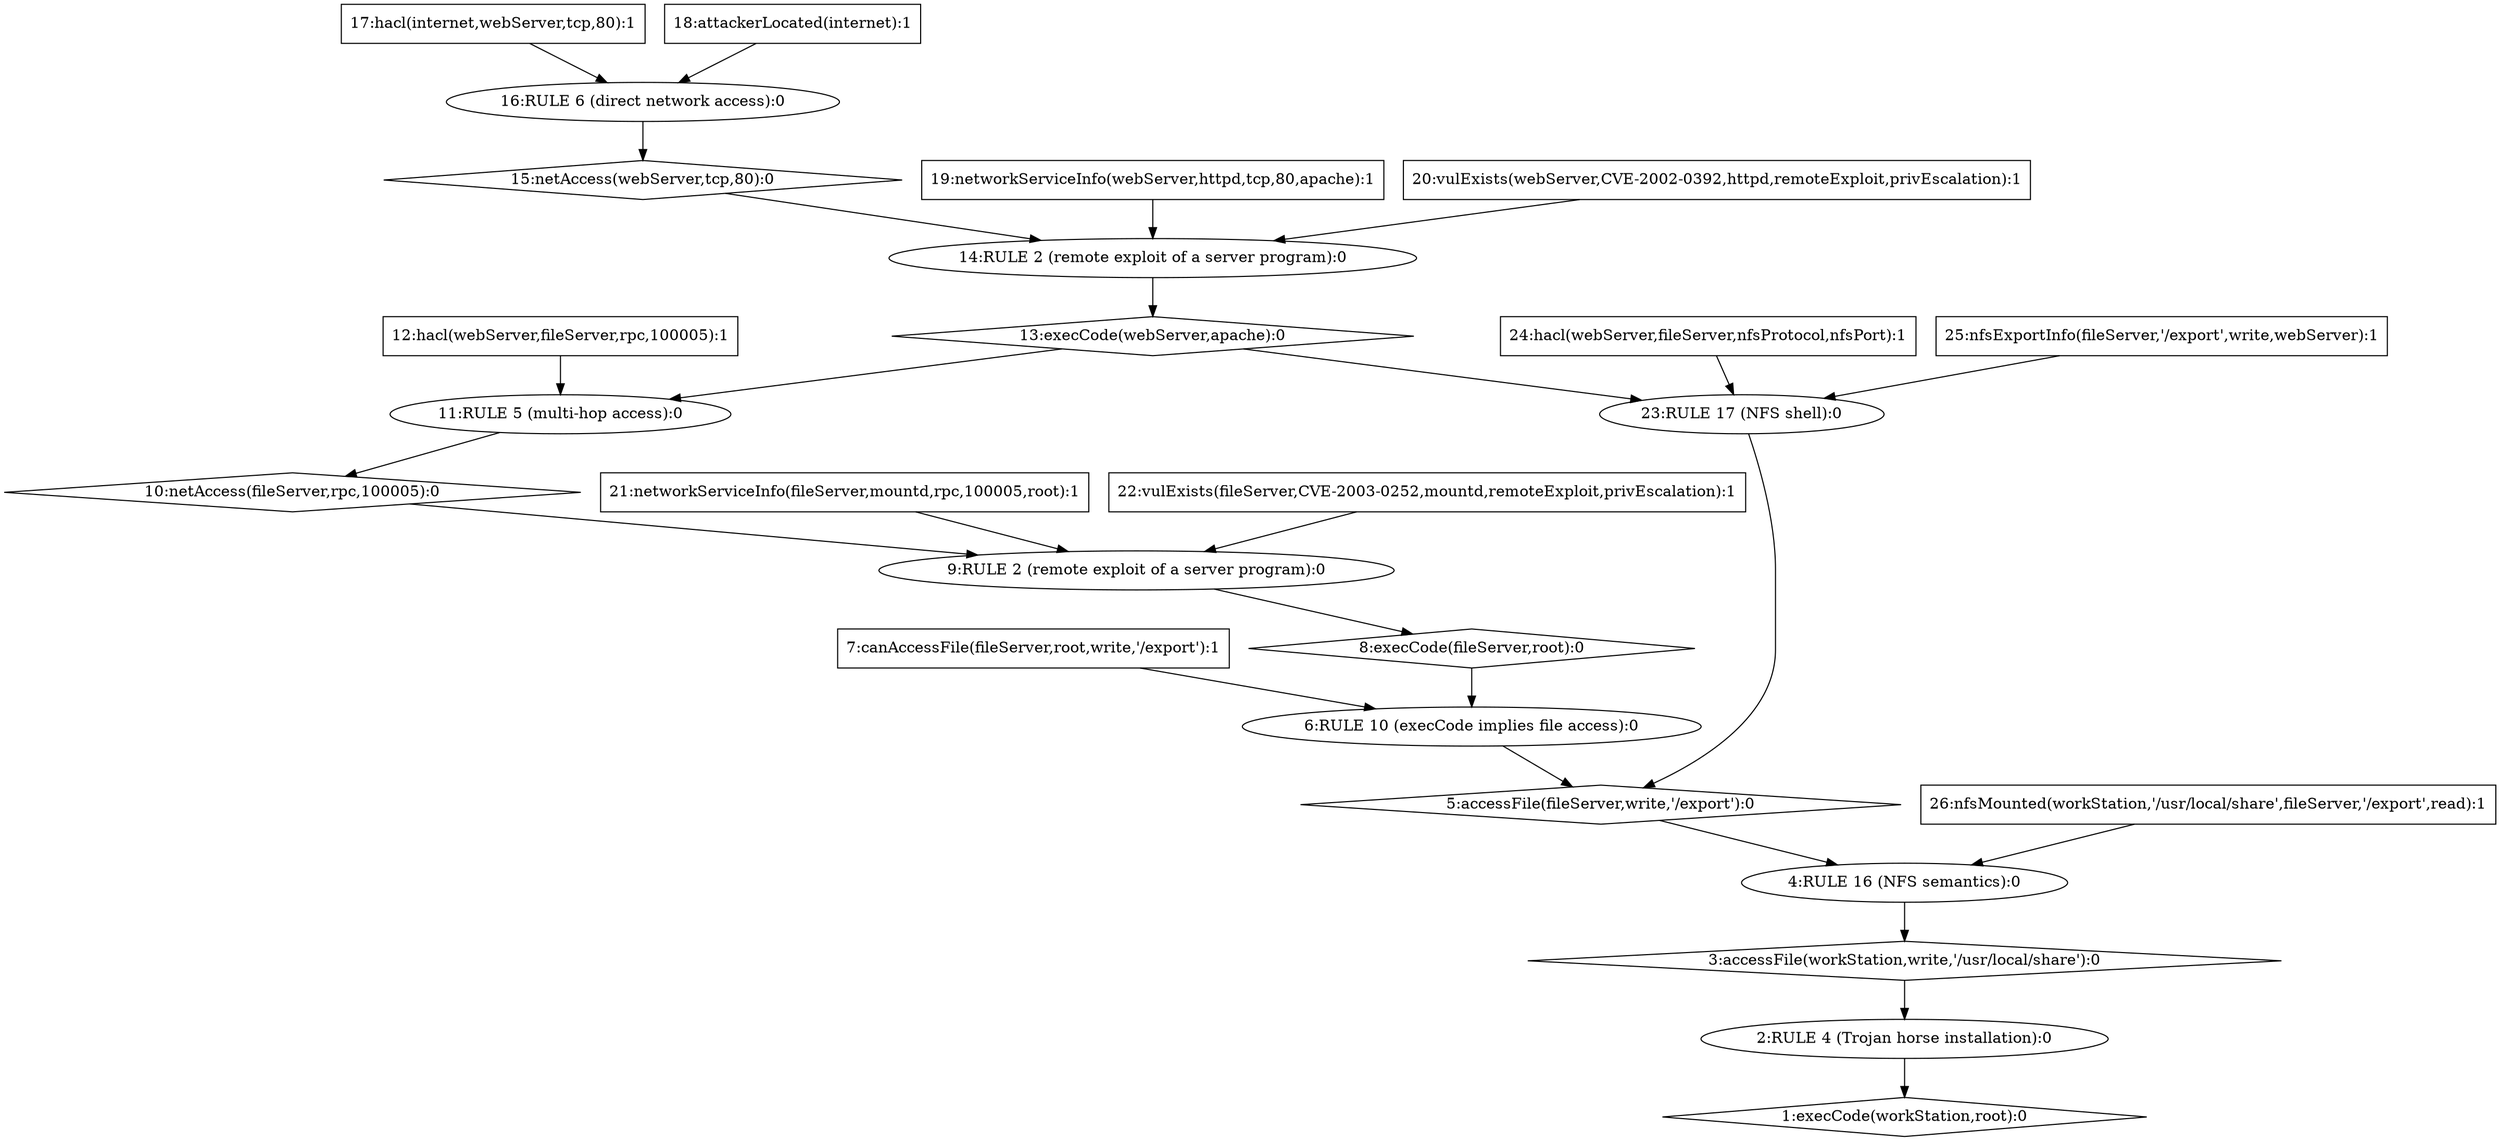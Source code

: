 digraph G {
	1 [label="1:execCode(workStation,root):0",shape=diamond];
	2 [label="2:RULE 4 (Trojan horse installation):0",shape=ellipse];
	3 [label="3:accessFile(workStation,write,'/usr/local/share'):0",shape=diamond];
	4 [label="4:RULE 16 (NFS semantics):0",shape=ellipse];
	5 [label="5:accessFile(fileServer,write,'/export'):0",shape=diamond];
	6 [label="6:RULE 10 (execCode implies file access):0",shape=ellipse];
	7 [label="7:canAccessFile(fileServer,root,write,'/export'):1",shape=box];
	8 [label="8:execCode(fileServer,root):0",shape=diamond];
	9 [label="9:RULE 2 (remote exploit of a server program):0",shape=ellipse];
	10 [label="10:netAccess(fileServer,rpc,100005):0",shape=diamond];
	11 [label="11:RULE 5 (multi-hop access):0",shape=ellipse];
	12 [label="12:hacl(webServer,fileServer,rpc,100005):1",shape=box];
	13 [label="13:execCode(webServer,apache):0",shape=diamond];
	14 [label="14:RULE 2 (remote exploit of a server program):0",shape=ellipse];
	15 [label="15:netAccess(webServer,tcp,80):0",shape=diamond];
	16 [label="16:RULE 6 (direct network access):0",shape=ellipse];
	17 [label="17:hacl(internet,webServer,tcp,80):1",shape=box];
	18 [label="18:attackerLocated(internet):1",shape=box];
	19 [label="19:networkServiceInfo(webServer,httpd,tcp,80,apache):1",shape=box];
	20 [label="20:vulExists(webServer,CVE-2002-0392,httpd,remoteExploit,privEscalation):1",shape=box];
	21 [label="21:networkServiceInfo(fileServer,mountd,rpc,100005,root):1",shape=box];
	22 [label="22:vulExists(fileServer,CVE-2003-0252,mountd,remoteExploit,privEscalation):1",shape=box];
	23 [label="23:RULE 17 (NFS shell):0",shape=ellipse];
	24 [label="24:hacl(webServer,fileServer,nfsProtocol,nfsPort):1",shape=box];
	25 [label="25:nfsExportInfo(fileServer,'/export',write,webServer):1",shape=box];
	26 [label="26:nfsMounted(workStation,'/usr/local/share',fileServer,'/export',read):1",shape=box];
	7 -> 	6;
	12 -> 	11;
	17 -> 	16;
	18 -> 	16;
	16 -> 	15;
	15 -> 	14;
	19 -> 	14;
	20 -> 	14;
	14 -> 	13;
	13 -> 	11;
	11 -> 	10;
	10 -> 	9;
	21 -> 	9;
	22 -> 	9;
	9 -> 	8;
	8 -> 	6;
	6 -> 	5;
	24 -> 	23;
	25 -> 	23;
	13 -> 	23;
	23 -> 	5;
	5 -> 	4;
	26 -> 	4;
	4 -> 	3;
	3 -> 	2;
	2 -> 	1;
}

